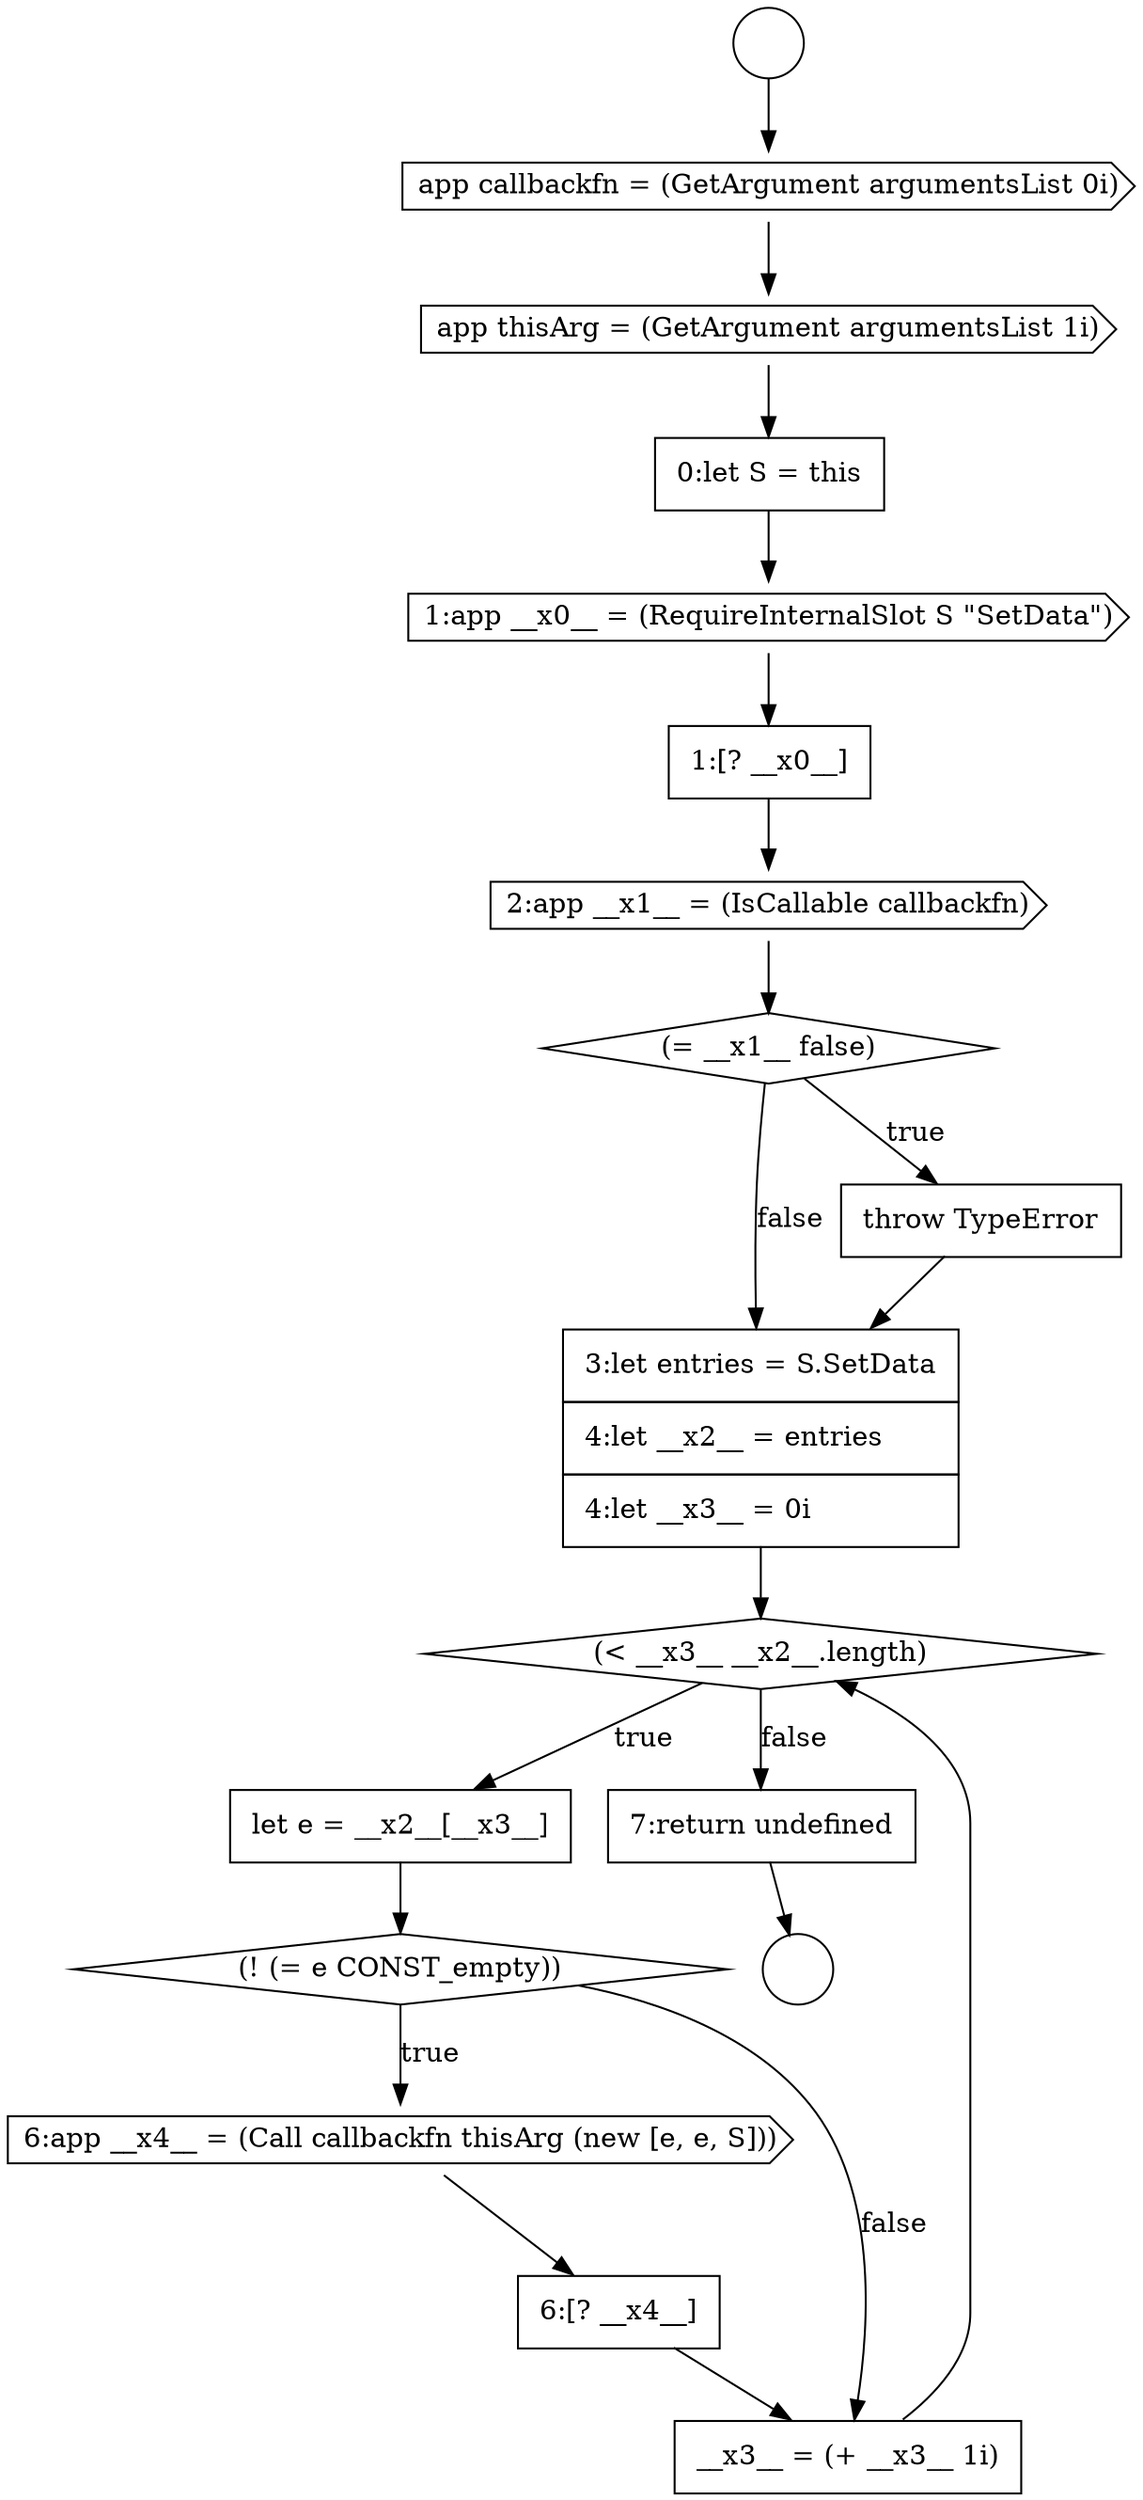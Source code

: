digraph {
  node17164 [shape=none, margin=0, label=<<font color="black">
    <table border="0" cellborder="1" cellspacing="0" cellpadding="10">
      <tr><td align="left">3:let entries = S.SetData</td></tr>
      <tr><td align="left">4:let __x2__ = entries</td></tr>
      <tr><td align="left">4:let __x3__ = 0i</td></tr>
    </table>
  </font>> color="black" fillcolor="white" style=filled]
  node17158 [shape=none, margin=0, label=<<font color="black">
    <table border="0" cellborder="1" cellspacing="0" cellpadding="10">
      <tr><td align="left">0:let S = this</td></tr>
    </table>
  </font>> color="black" fillcolor="white" style=filled]
  node17168 [shape=cds, label=<<font color="black">6:app __x4__ = (Call callbackfn thisArg (new [e, e, S]))</font>> color="black" fillcolor="white" style=filled]
  node17154 [shape=circle label=" " color="black" fillcolor="white" style=filled]
  node17157 [shape=cds, label=<<font color="black">app thisArg = (GetArgument argumentsList 1i)</font>> color="black" fillcolor="white" style=filled]
  node17165 [shape=diamond, label=<<font color="black">(&lt; __x3__ __x2__.length)</font>> color="black" fillcolor="white" style=filled]
  node17170 [shape=none, margin=0, label=<<font color="black">
    <table border="0" cellborder="1" cellspacing="0" cellpadding="10">
      <tr><td align="left">__x3__ = (+ __x3__ 1i)</td></tr>
    </table>
  </font>> color="black" fillcolor="white" style=filled]
  node17160 [shape=none, margin=0, label=<<font color="black">
    <table border="0" cellborder="1" cellspacing="0" cellpadding="10">
      <tr><td align="left">1:[? __x0__]</td></tr>
    </table>
  </font>> color="black" fillcolor="white" style=filled]
  node17162 [shape=diamond, label=<<font color="black">(= __x1__ false)</font>> color="black" fillcolor="white" style=filled]
  node17169 [shape=none, margin=0, label=<<font color="black">
    <table border="0" cellborder="1" cellspacing="0" cellpadding="10">
      <tr><td align="left">6:[? __x4__]</td></tr>
    </table>
  </font>> color="black" fillcolor="white" style=filled]
  node17163 [shape=none, margin=0, label=<<font color="black">
    <table border="0" cellborder="1" cellspacing="0" cellpadding="10">
      <tr><td align="left">throw TypeError</td></tr>
    </table>
  </font>> color="black" fillcolor="white" style=filled]
  node17156 [shape=cds, label=<<font color="black">app callbackfn = (GetArgument argumentsList 0i)</font>> color="black" fillcolor="white" style=filled]
  node17166 [shape=none, margin=0, label=<<font color="black">
    <table border="0" cellborder="1" cellspacing="0" cellpadding="10">
      <tr><td align="left">let e = __x2__[__x3__]</td></tr>
    </table>
  </font>> color="black" fillcolor="white" style=filled]
  node17155 [shape=circle label=" " color="black" fillcolor="white" style=filled]
  node17159 [shape=cds, label=<<font color="black">1:app __x0__ = (RequireInternalSlot S &quot;SetData&quot;)</font>> color="black" fillcolor="white" style=filled]
  node17167 [shape=diamond, label=<<font color="black">(! (= e CONST_empty))</font>> color="black" fillcolor="white" style=filled]
  node17171 [shape=none, margin=0, label=<<font color="black">
    <table border="0" cellborder="1" cellspacing="0" cellpadding="10">
      <tr><td align="left">7:return undefined</td></tr>
    </table>
  </font>> color="black" fillcolor="white" style=filled]
  node17161 [shape=cds, label=<<font color="black">2:app __x1__ = (IsCallable callbackfn)</font>> color="black" fillcolor="white" style=filled]
  node17156 -> node17157 [ color="black"]
  node17158 -> node17159 [ color="black"]
  node17157 -> node17158 [ color="black"]
  node17163 -> node17164 [ color="black"]
  node17169 -> node17170 [ color="black"]
  node17159 -> node17160 [ color="black"]
  node17165 -> node17166 [label=<<font color="black">true</font>> color="black"]
  node17165 -> node17171 [label=<<font color="black">false</font>> color="black"]
  node17160 -> node17161 [ color="black"]
  node17154 -> node17156 [ color="black"]
  node17164 -> node17165 [ color="black"]
  node17168 -> node17169 [ color="black"]
  node17167 -> node17168 [label=<<font color="black">true</font>> color="black"]
  node17167 -> node17170 [label=<<font color="black">false</font>> color="black"]
  node17162 -> node17163 [label=<<font color="black">true</font>> color="black"]
  node17162 -> node17164 [label=<<font color="black">false</font>> color="black"]
  node17161 -> node17162 [ color="black"]
  node17171 -> node17155 [ color="black"]
  node17166 -> node17167 [ color="black"]
  node17170 -> node17165 [ color="black"]
}

